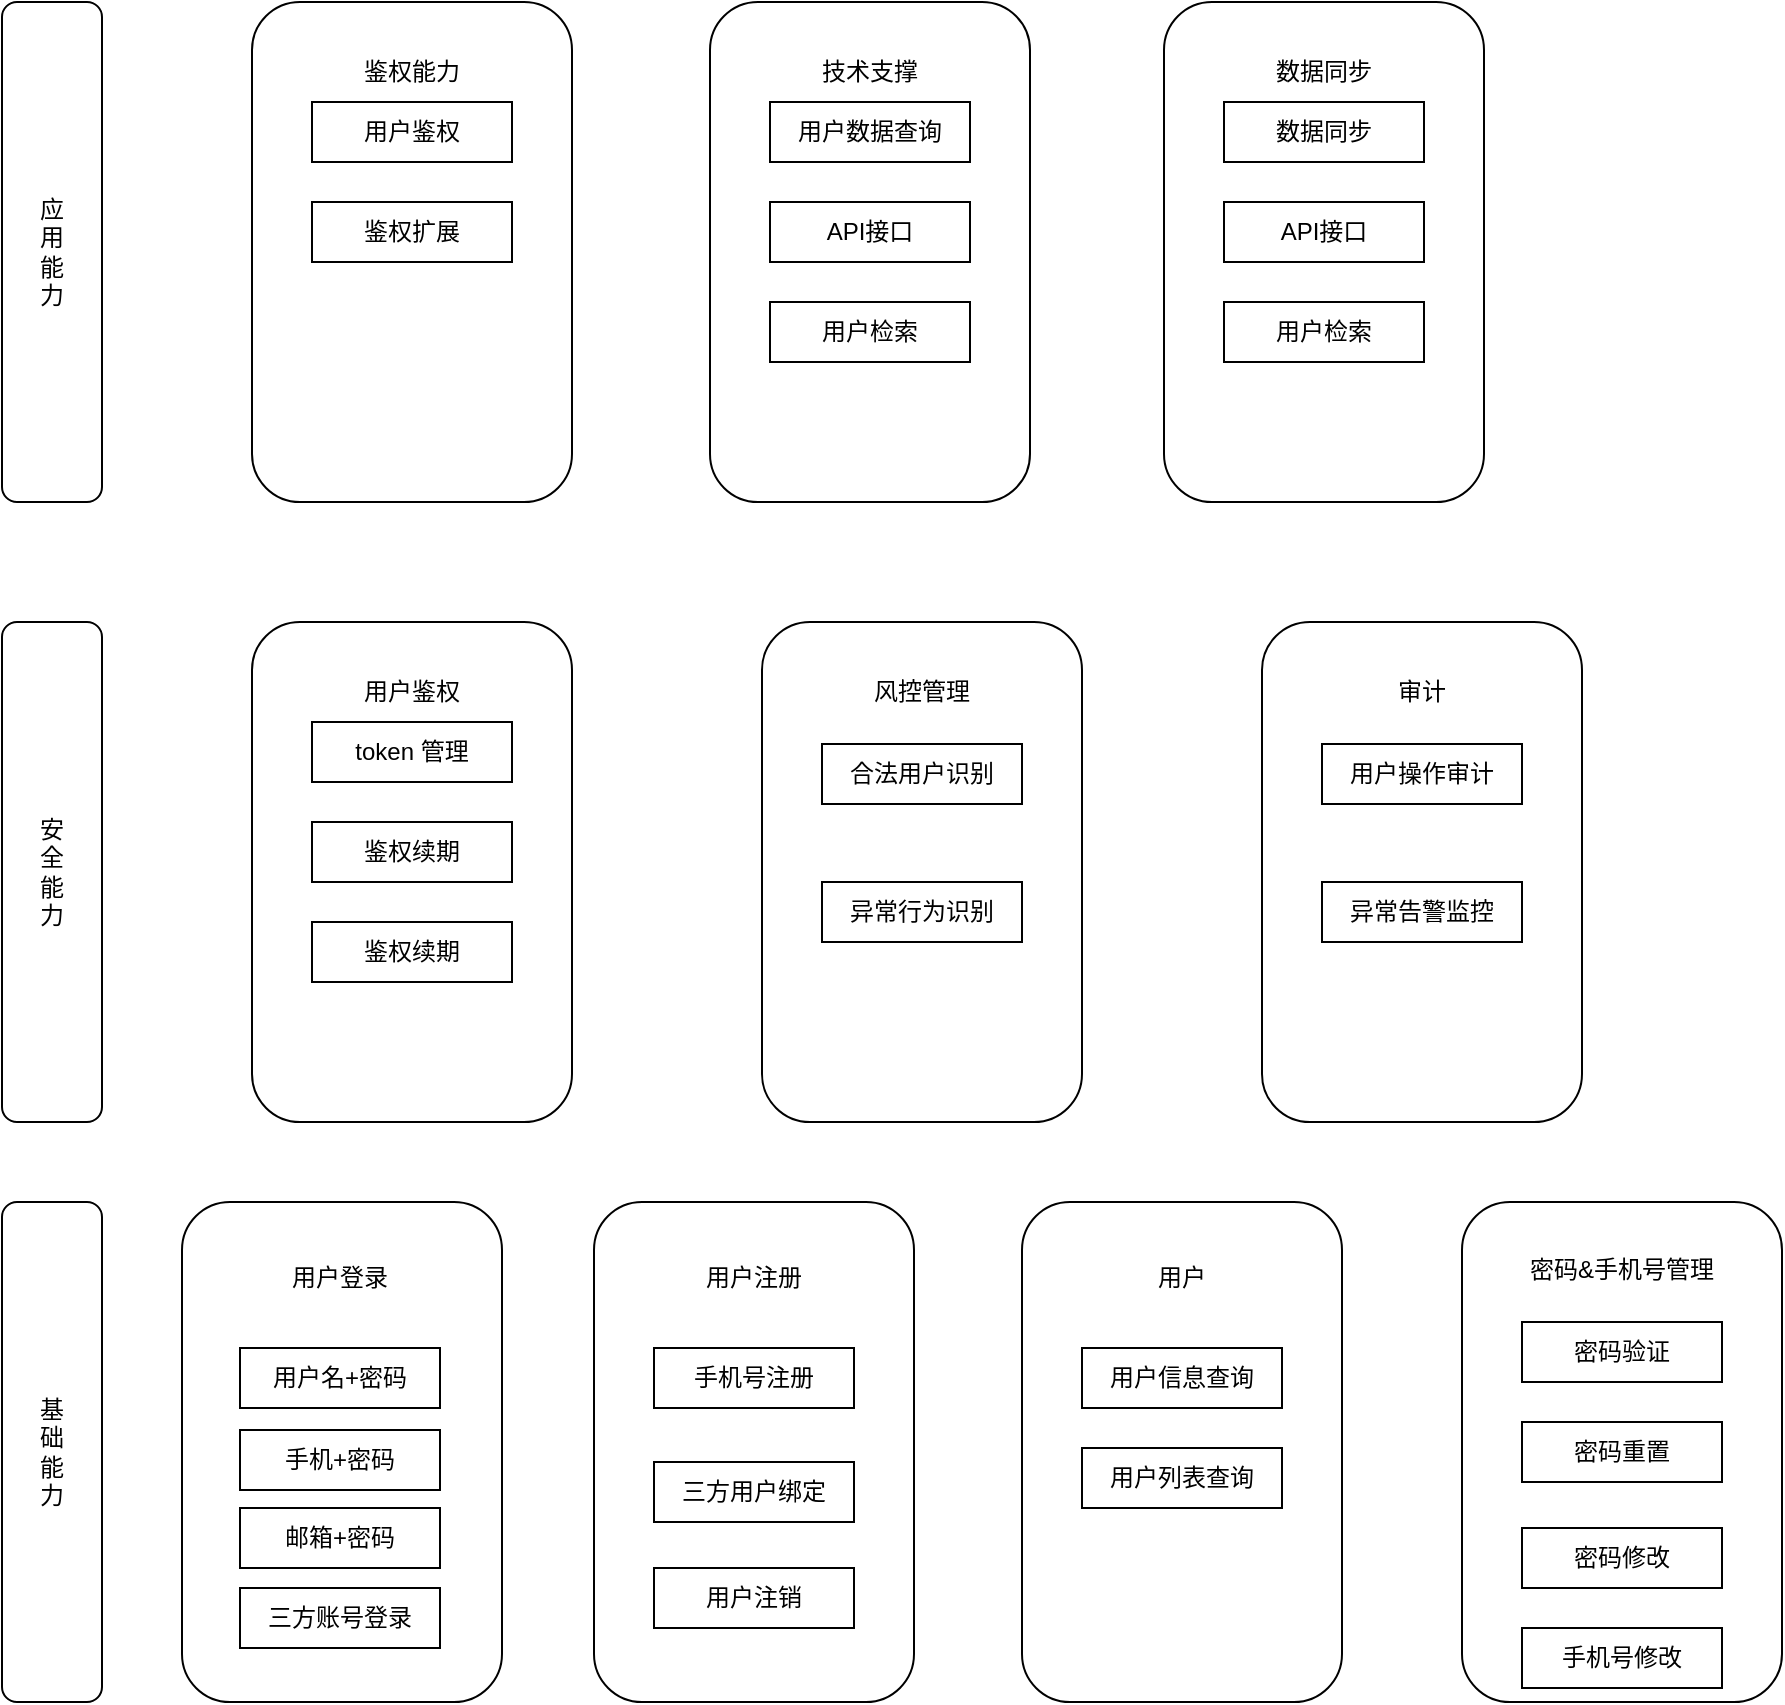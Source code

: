 <mxfile version="24.0.7" type="github">
  <diagram name="第 1 页" id="3uKBMezZJZn_TcOkcj3D">
    <mxGraphModel dx="1306" dy="1995" grid="1" gridSize="10" guides="1" tooltips="1" connect="1" arrows="1" fold="1" page="1" pageScale="1" pageWidth="827" pageHeight="1169" math="0" shadow="0">
      <root>
        <mxCell id="0" />
        <mxCell id="1" parent="0" />
        <mxCell id="wnPGVz2aBt1MANhJYX_k-1" value="基&lt;div&gt;础&lt;/div&gt;&lt;div&gt;能&lt;/div&gt;&lt;div&gt;力&lt;/div&gt;" style="rounded=1;whiteSpace=wrap;html=1;" vertex="1" parent="1">
          <mxGeometry x="60" y="350" width="50" height="250" as="geometry" />
        </mxCell>
        <mxCell id="wnPGVz2aBt1MANhJYX_k-2" value="" style="rounded=1;whiteSpace=wrap;html=1;" vertex="1" parent="1">
          <mxGeometry x="150" y="350" width="160" height="250" as="geometry" />
        </mxCell>
        <mxCell id="wnPGVz2aBt1MANhJYX_k-3" value="用户名+密码" style="rounded=0;whiteSpace=wrap;html=1;" vertex="1" parent="1">
          <mxGeometry x="179" y="423" width="100" height="30" as="geometry" />
        </mxCell>
        <mxCell id="wnPGVz2aBt1MANhJYX_k-4" value="手机+密码" style="rounded=0;whiteSpace=wrap;html=1;" vertex="1" parent="1">
          <mxGeometry x="179" y="464" width="100" height="30" as="geometry" />
        </mxCell>
        <mxCell id="wnPGVz2aBt1MANhJYX_k-5" value="邮箱+密码" style="rounded=0;whiteSpace=wrap;html=1;" vertex="1" parent="1">
          <mxGeometry x="179" y="503" width="100" height="30" as="geometry" />
        </mxCell>
        <mxCell id="wnPGVz2aBt1MANhJYX_k-6" value="三方账号登录" style="rounded=0;whiteSpace=wrap;html=1;" vertex="1" parent="1">
          <mxGeometry x="179" y="543" width="100" height="30" as="geometry" />
        </mxCell>
        <mxCell id="wnPGVz2aBt1MANhJYX_k-7" value="用户登录" style="rounded=0;whiteSpace=wrap;html=1;strokeColor=#ffffff;" vertex="1" parent="1">
          <mxGeometry x="179" y="373" width="100" height="30" as="geometry" />
        </mxCell>
        <mxCell id="wnPGVz2aBt1MANhJYX_k-8" value="" style="rounded=1;whiteSpace=wrap;html=1;" vertex="1" parent="1">
          <mxGeometry x="356" y="350" width="160" height="250" as="geometry" />
        </mxCell>
        <mxCell id="wnPGVz2aBt1MANhJYX_k-9" value="用户注册" style="rounded=0;whiteSpace=wrap;html=1;strokeColor=#ffffff;" vertex="1" parent="1">
          <mxGeometry x="386" y="373" width="100" height="30" as="geometry" />
        </mxCell>
        <mxCell id="wnPGVz2aBt1MANhJYX_k-10" value="手机号注册" style="rounded=0;whiteSpace=wrap;html=1;" vertex="1" parent="1">
          <mxGeometry x="386" y="423" width="100" height="30" as="geometry" />
        </mxCell>
        <mxCell id="wnPGVz2aBt1MANhJYX_k-11" value="三方用户绑定" style="rounded=0;whiteSpace=wrap;html=1;" vertex="1" parent="1">
          <mxGeometry x="386" y="480" width="100" height="30" as="geometry" />
        </mxCell>
        <mxCell id="wnPGVz2aBt1MANhJYX_k-12" value="" style="rounded=1;whiteSpace=wrap;html=1;" vertex="1" parent="1">
          <mxGeometry x="570" y="350" width="160" height="250" as="geometry" />
        </mxCell>
        <mxCell id="wnPGVz2aBt1MANhJYX_k-13" value="用户" style="rounded=0;whiteSpace=wrap;html=1;strokeColor=#ffffff;" vertex="1" parent="1">
          <mxGeometry x="600" y="373" width="100" height="30" as="geometry" />
        </mxCell>
        <mxCell id="wnPGVz2aBt1MANhJYX_k-14" value="用户信息查询" style="rounded=0;whiteSpace=wrap;html=1;" vertex="1" parent="1">
          <mxGeometry x="600" y="423" width="100" height="30" as="geometry" />
        </mxCell>
        <mxCell id="wnPGVz2aBt1MANhJYX_k-15" value="用户列表查询" style="rounded=0;whiteSpace=wrap;html=1;" vertex="1" parent="1">
          <mxGeometry x="600" y="473" width="100" height="30" as="geometry" />
        </mxCell>
        <mxCell id="wnPGVz2aBt1MANhJYX_k-16" value="&lt;div&gt;安&lt;/div&gt;&lt;div&gt;全&lt;/div&gt;&lt;div&gt;能&lt;/div&gt;&lt;div&gt;力&lt;/div&gt;" style="rounded=1;whiteSpace=wrap;html=1;" vertex="1" parent="1">
          <mxGeometry x="60" y="60" width="50" height="250" as="geometry" />
        </mxCell>
        <mxCell id="wnPGVz2aBt1MANhJYX_k-17" value="" style="rounded=1;whiteSpace=wrap;html=1;" vertex="1" parent="1">
          <mxGeometry x="185" y="60" width="160" height="250" as="geometry" />
        </mxCell>
        <mxCell id="wnPGVz2aBt1MANhJYX_k-18" value="用户鉴权" style="rounded=0;whiteSpace=wrap;html=1;strokeColor=#ffffff;" vertex="1" parent="1">
          <mxGeometry x="215" y="80" width="100" height="30" as="geometry" />
        </mxCell>
        <mxCell id="wnPGVz2aBt1MANhJYX_k-19" value="token 管理" style="rounded=0;whiteSpace=wrap;html=1;" vertex="1" parent="1">
          <mxGeometry x="215" y="110" width="100" height="30" as="geometry" />
        </mxCell>
        <mxCell id="wnPGVz2aBt1MANhJYX_k-20" value="鉴权续期" style="rounded=0;whiteSpace=wrap;html=1;" vertex="1" parent="1">
          <mxGeometry x="215" y="160" width="100" height="30" as="geometry" />
        </mxCell>
        <mxCell id="wnPGVz2aBt1MANhJYX_k-21" value="鉴权续期" style="rounded=0;whiteSpace=wrap;html=1;" vertex="1" parent="1">
          <mxGeometry x="215" y="210" width="100" height="30" as="geometry" />
        </mxCell>
        <mxCell id="wnPGVz2aBt1MANhJYX_k-22" value="" style="rounded=1;whiteSpace=wrap;html=1;" vertex="1" parent="1">
          <mxGeometry x="790" y="350" width="160" height="250" as="geometry" />
        </mxCell>
        <mxCell id="wnPGVz2aBt1MANhJYX_k-23" value="密码&amp;amp;手机号管理" style="rounded=0;whiteSpace=wrap;html=1;strokeColor=#ffffff;" vertex="1" parent="1">
          <mxGeometry x="820" y="369" width="100" height="30" as="geometry" />
        </mxCell>
        <mxCell id="wnPGVz2aBt1MANhJYX_k-24" value="密码验证" style="rounded=0;whiteSpace=wrap;html=1;" vertex="1" parent="1">
          <mxGeometry x="820" y="410" width="100" height="30" as="geometry" />
        </mxCell>
        <mxCell id="wnPGVz2aBt1MANhJYX_k-25" value="密码重置" style="rounded=0;whiteSpace=wrap;html=1;" vertex="1" parent="1">
          <mxGeometry x="820" y="460" width="100" height="30" as="geometry" />
        </mxCell>
        <mxCell id="wnPGVz2aBt1MANhJYX_k-26" value="密码修改" style="rounded=0;whiteSpace=wrap;html=1;" vertex="1" parent="1">
          <mxGeometry x="820" y="513" width="100" height="30" as="geometry" />
        </mxCell>
        <mxCell id="wnPGVz2aBt1MANhJYX_k-28" value="手机号修改" style="rounded=0;whiteSpace=wrap;html=1;" vertex="1" parent="1">
          <mxGeometry x="820" y="563" width="100" height="30" as="geometry" />
        </mxCell>
        <mxCell id="wnPGVz2aBt1MANhJYX_k-30" value="用户注销" style="rounded=0;whiteSpace=wrap;html=1;" vertex="1" parent="1">
          <mxGeometry x="386" y="533" width="100" height="30" as="geometry" />
        </mxCell>
        <mxCell id="wnPGVz2aBt1MANhJYX_k-37" value="" style="rounded=1;whiteSpace=wrap;html=1;" vertex="1" parent="1">
          <mxGeometry x="440" y="60" width="160" height="250" as="geometry" />
        </mxCell>
        <mxCell id="wnPGVz2aBt1MANhJYX_k-38" value="风控管理" style="rounded=0;whiteSpace=wrap;html=1;strokeColor=#ffffff;" vertex="1" parent="1">
          <mxGeometry x="470" y="80" width="100" height="30" as="geometry" />
        </mxCell>
        <mxCell id="wnPGVz2aBt1MANhJYX_k-39" value="合法用户识别" style="rounded=0;whiteSpace=wrap;html=1;" vertex="1" parent="1">
          <mxGeometry x="470" y="121" width="100" height="30" as="geometry" />
        </mxCell>
        <mxCell id="wnPGVz2aBt1MANhJYX_k-40" value="异常行为识别" style="rounded=0;whiteSpace=wrap;html=1;" vertex="1" parent="1">
          <mxGeometry x="470" y="190" width="100" height="30" as="geometry" />
        </mxCell>
        <mxCell id="wnPGVz2aBt1MANhJYX_k-42" value="" style="rounded=1;whiteSpace=wrap;html=1;" vertex="1" parent="1">
          <mxGeometry x="690" y="60" width="160" height="250" as="geometry" />
        </mxCell>
        <mxCell id="wnPGVz2aBt1MANhJYX_k-43" value="审计" style="rounded=0;whiteSpace=wrap;html=1;strokeColor=#ffffff;" vertex="1" parent="1">
          <mxGeometry x="720" y="80" width="100" height="30" as="geometry" />
        </mxCell>
        <mxCell id="wnPGVz2aBt1MANhJYX_k-44" value="用户操作审计" style="rounded=0;whiteSpace=wrap;html=1;" vertex="1" parent="1">
          <mxGeometry x="720" y="121" width="100" height="30" as="geometry" />
        </mxCell>
        <mxCell id="wnPGVz2aBt1MANhJYX_k-45" value="异常告警监控" style="rounded=0;whiteSpace=wrap;html=1;" vertex="1" parent="1">
          <mxGeometry x="720" y="190" width="100" height="30" as="geometry" />
        </mxCell>
        <mxCell id="wnPGVz2aBt1MANhJYX_k-46" value="应&lt;div&gt;用&lt;/div&gt;&lt;div&gt;能&lt;/div&gt;&lt;div&gt;力&lt;/div&gt;" style="rounded=1;whiteSpace=wrap;html=1;" vertex="1" parent="1">
          <mxGeometry x="60" y="-250" width="50" height="250" as="geometry" />
        </mxCell>
        <mxCell id="wnPGVz2aBt1MANhJYX_k-48" value="" style="rounded=1;whiteSpace=wrap;html=1;" vertex="1" parent="1">
          <mxGeometry x="185" y="-250" width="160" height="250" as="geometry" />
        </mxCell>
        <mxCell id="wnPGVz2aBt1MANhJYX_k-49" value="鉴权能力" style="rounded=0;whiteSpace=wrap;html=1;strokeColor=#ffffff;" vertex="1" parent="1">
          <mxGeometry x="215" y="-230" width="100" height="30" as="geometry" />
        </mxCell>
        <mxCell id="wnPGVz2aBt1MANhJYX_k-50" value="用户鉴权" style="rounded=0;whiteSpace=wrap;html=1;" vertex="1" parent="1">
          <mxGeometry x="215" y="-200" width="100" height="30" as="geometry" />
        </mxCell>
        <mxCell id="wnPGVz2aBt1MANhJYX_k-51" value="鉴权扩展" style="rounded=0;whiteSpace=wrap;html=1;" vertex="1" parent="1">
          <mxGeometry x="215" y="-150" width="100" height="30" as="geometry" />
        </mxCell>
        <mxCell id="wnPGVz2aBt1MANhJYX_k-54" value="" style="rounded=1;whiteSpace=wrap;html=1;" vertex="1" parent="1">
          <mxGeometry x="414" y="-250" width="160" height="250" as="geometry" />
        </mxCell>
        <mxCell id="wnPGVz2aBt1MANhJYX_k-55" value="技术支撑" style="rounded=0;whiteSpace=wrap;html=1;strokeColor=#ffffff;" vertex="1" parent="1">
          <mxGeometry x="444" y="-230" width="100" height="30" as="geometry" />
        </mxCell>
        <mxCell id="wnPGVz2aBt1MANhJYX_k-58" value="用户数据查询" style="rounded=0;whiteSpace=wrap;html=1;" vertex="1" parent="1">
          <mxGeometry x="444" y="-200" width="100" height="30" as="geometry" />
        </mxCell>
        <mxCell id="wnPGVz2aBt1MANhJYX_k-59" value="API接口" style="rounded=0;whiteSpace=wrap;html=1;" vertex="1" parent="1">
          <mxGeometry x="444" y="-150" width="100" height="30" as="geometry" />
        </mxCell>
        <mxCell id="wnPGVz2aBt1MANhJYX_k-60" value="用户检索" style="rounded=0;whiteSpace=wrap;html=1;" vertex="1" parent="1">
          <mxGeometry x="444" y="-100" width="100" height="30" as="geometry" />
        </mxCell>
        <mxCell id="wnPGVz2aBt1MANhJYX_k-61" value="" style="rounded=1;whiteSpace=wrap;html=1;" vertex="1" parent="1">
          <mxGeometry x="641" y="-250" width="160" height="250" as="geometry" />
        </mxCell>
        <mxCell id="wnPGVz2aBt1MANhJYX_k-62" value="数据同步" style="rounded=0;whiteSpace=wrap;html=1;strokeColor=#ffffff;" vertex="1" parent="1">
          <mxGeometry x="671" y="-230" width="100" height="30" as="geometry" />
        </mxCell>
        <mxCell id="wnPGVz2aBt1MANhJYX_k-63" value="数据同步" style="rounded=0;whiteSpace=wrap;html=1;" vertex="1" parent="1">
          <mxGeometry x="671" y="-200" width="100" height="30" as="geometry" />
        </mxCell>
        <mxCell id="wnPGVz2aBt1MANhJYX_k-64" value="API接口" style="rounded=0;whiteSpace=wrap;html=1;" vertex="1" parent="1">
          <mxGeometry x="671" y="-150" width="100" height="30" as="geometry" />
        </mxCell>
        <mxCell id="wnPGVz2aBt1MANhJYX_k-65" value="用户检索" style="rounded=0;whiteSpace=wrap;html=1;" vertex="1" parent="1">
          <mxGeometry x="671" y="-100" width="100" height="30" as="geometry" />
        </mxCell>
      </root>
    </mxGraphModel>
  </diagram>
</mxfile>
